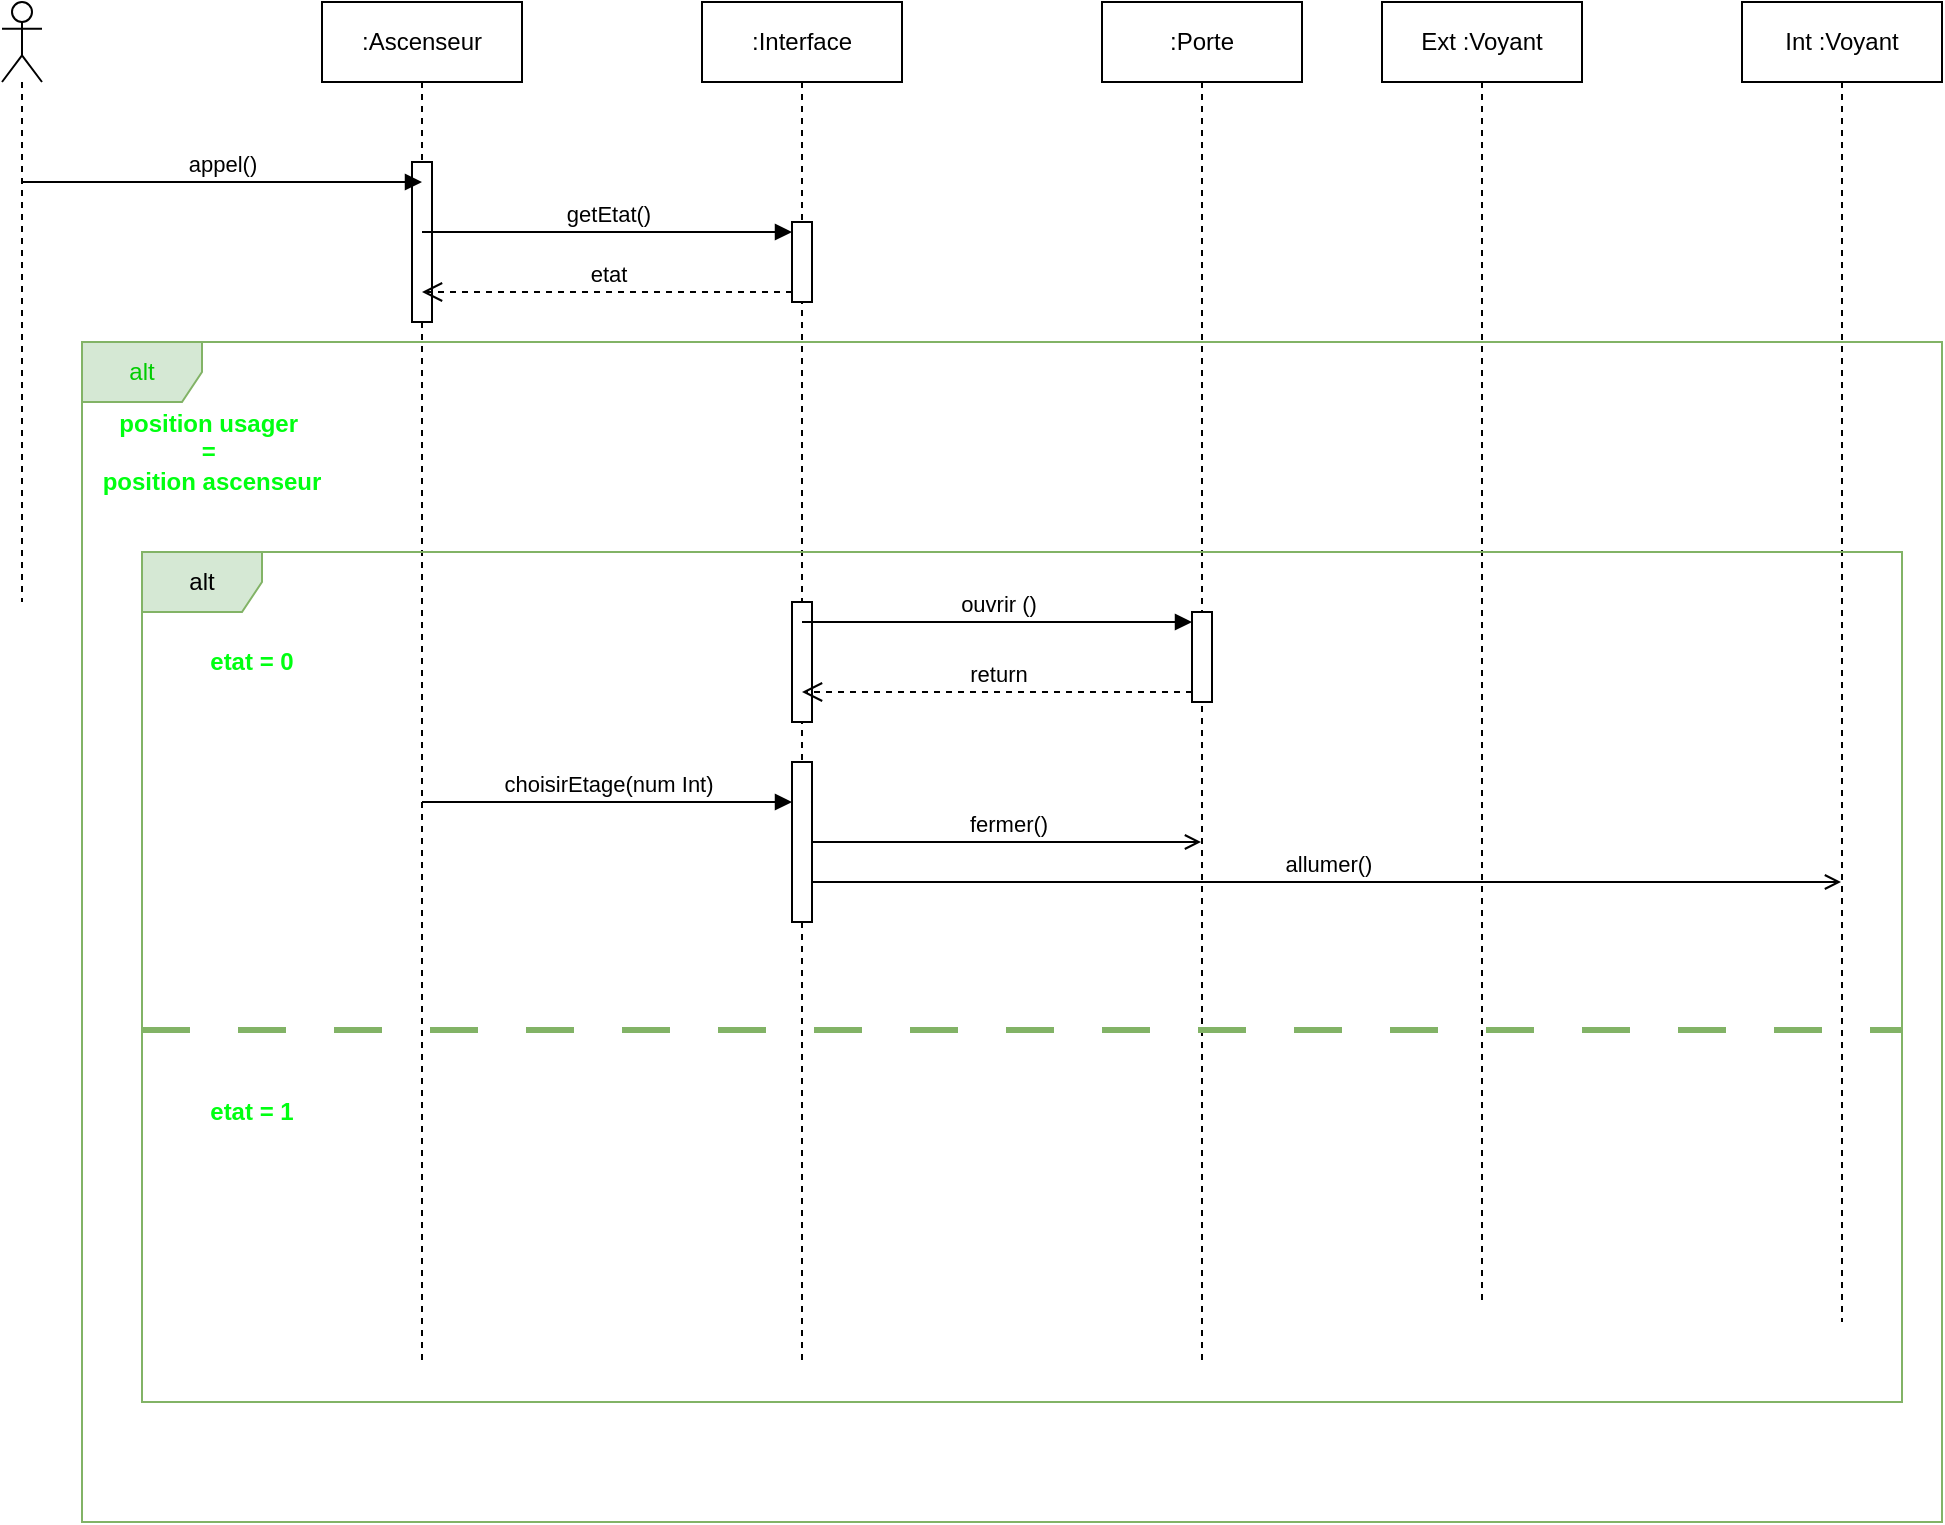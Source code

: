 <mxfile version="27.0.6">
  <diagram name="Page-1" id="nhgfDGjZn4k5ujaXSX41">
    <mxGraphModel dx="1240" dy="653" grid="1" gridSize="10" guides="1" tooltips="1" connect="1" arrows="1" fold="1" page="1" pageScale="1" pageWidth="827" pageHeight="1169" math="0" shadow="0">
      <root>
        <mxCell id="0" />
        <mxCell id="1" parent="0" />
        <mxCell id="_dV2QlBxQCaBKAYI-uUs-3" value=":Ascenseur" style="shape=umlLifeline;perimeter=lifelinePerimeter;whiteSpace=wrap;html=1;container=1;dropTarget=0;collapsible=0;recursiveResize=0;outlineConnect=0;portConstraint=eastwest;newEdgeStyle={&quot;curved&quot;:0,&quot;rounded&quot;:0};" parent="1" vertex="1">
          <mxGeometry x="210" y="240" width="100" height="680" as="geometry" />
        </mxCell>
        <mxCell id="Eo-kNS2BMtZANsn61nqg-7" value="" style="html=1;points=[[0,0,0,0,5],[0,1,0,0,-5],[1,0,0,0,5],[1,1,0,0,-5]];perimeter=orthogonalPerimeter;outlineConnect=0;targetShapes=umlLifeline;portConstraint=eastwest;newEdgeStyle={&quot;curved&quot;:0,&quot;rounded&quot;:0};" vertex="1" parent="_dV2QlBxQCaBKAYI-uUs-3">
          <mxGeometry x="45" y="80" width="10" height="80" as="geometry" />
        </mxCell>
        <mxCell id="_dV2QlBxQCaBKAYI-uUs-4" value=":Porte" style="shape=umlLifeline;perimeter=lifelinePerimeter;whiteSpace=wrap;html=1;container=1;dropTarget=0;collapsible=0;recursiveResize=0;outlineConnect=0;portConstraint=eastwest;newEdgeStyle={&quot;curved&quot;:0,&quot;rounded&quot;:0};" parent="1" vertex="1">
          <mxGeometry x="600" y="240" width="100" height="680" as="geometry" />
        </mxCell>
        <mxCell id="_dV2QlBxQCaBKAYI-uUs-5" value="Ext :Voyant" style="shape=umlLifeline;perimeter=lifelinePerimeter;whiteSpace=wrap;html=1;container=1;dropTarget=0;collapsible=0;recursiveResize=0;outlineConnect=0;portConstraint=eastwest;newEdgeStyle={&quot;curved&quot;:0,&quot;rounded&quot;:0};" parent="1" vertex="1">
          <mxGeometry x="740" y="240" width="100" height="650" as="geometry" />
        </mxCell>
        <mxCell id="Eo-kNS2BMtZANsn61nqg-1" value="Int :Voyant" style="shape=umlLifeline;perimeter=lifelinePerimeter;whiteSpace=wrap;html=1;container=1;dropTarget=0;collapsible=0;recursiveResize=0;outlineConnect=0;portConstraint=eastwest;newEdgeStyle={&quot;curved&quot;:0,&quot;rounded&quot;:0};" vertex="1" parent="1">
          <mxGeometry x="920" y="240" width="100" height="660" as="geometry" />
        </mxCell>
        <mxCell id="Eo-kNS2BMtZANsn61nqg-2" value="" style="shape=umlLifeline;perimeter=lifelinePerimeter;whiteSpace=wrap;html=1;container=1;dropTarget=0;collapsible=0;recursiveResize=0;outlineConnect=0;portConstraint=eastwest;newEdgeStyle={&quot;curved&quot;:0,&quot;rounded&quot;:0};participant=umlActor;" vertex="1" parent="1">
          <mxGeometry x="50" y="240" width="20" height="300" as="geometry" />
        </mxCell>
        <mxCell id="Eo-kNS2BMtZANsn61nqg-3" value="appel()" style="html=1;verticalAlign=bottom;endArrow=block;curved=0;rounded=0;entryX=0.5;entryY=0.125;entryDx=0;entryDy=0;entryPerimeter=0;" edge="1" parent="1" source="Eo-kNS2BMtZANsn61nqg-2" target="Eo-kNS2BMtZANsn61nqg-7">
          <mxGeometry width="80" relative="1" as="geometry">
            <mxPoint x="110" y="330" as="sourcePoint" />
            <mxPoint x="250" y="330" as="targetPoint" />
          </mxGeometry>
        </mxCell>
        <mxCell id="Eo-kNS2BMtZANsn61nqg-5" value="getEtat()" style="html=1;verticalAlign=bottom;endArrow=block;curved=0;rounded=0;entryX=0;entryY=0;entryDx=0;entryDy=5;" edge="1" target="Eo-kNS2BMtZANsn61nqg-4" parent="1" source="_dV2QlBxQCaBKAYI-uUs-3">
          <mxGeometry relative="1" as="geometry">
            <mxPoint x="330" y="355" as="sourcePoint" />
          </mxGeometry>
        </mxCell>
        <mxCell id="Eo-kNS2BMtZANsn61nqg-6" value="etat" style="html=1;verticalAlign=bottom;endArrow=open;dashed=1;endSize=8;curved=0;rounded=0;exitX=0;exitY=1;exitDx=0;exitDy=-5;" edge="1" source="Eo-kNS2BMtZANsn61nqg-4" parent="1" target="_dV2QlBxQCaBKAYI-uUs-3">
          <mxGeometry relative="1" as="geometry">
            <mxPoint x="370.5" y="425" as="targetPoint" />
          </mxGeometry>
        </mxCell>
        <mxCell id="Eo-kNS2BMtZANsn61nqg-11" value=":Interface" style="shape=umlLifeline;perimeter=lifelinePerimeter;whiteSpace=wrap;html=1;container=1;dropTarget=0;collapsible=0;recursiveResize=0;outlineConnect=0;portConstraint=eastwest;newEdgeStyle={&quot;curved&quot;:0,&quot;rounded&quot;:0};" vertex="1" parent="1">
          <mxGeometry x="400" y="240" width="100" height="680" as="geometry" />
        </mxCell>
        <mxCell id="Eo-kNS2BMtZANsn61nqg-4" value="" style="html=1;points=[[0,0,0,0,5],[0,1,0,0,-5],[1,0,0,0,5],[1,1,0,0,-5]];perimeter=orthogonalPerimeter;outlineConnect=0;targetShapes=umlLifeline;portConstraint=eastwest;newEdgeStyle={&quot;curved&quot;:0,&quot;rounded&quot;:0};" vertex="1" parent="Eo-kNS2BMtZANsn61nqg-11">
          <mxGeometry x="45" y="110" width="10" height="40" as="geometry" />
        </mxCell>
        <mxCell id="Eo-kNS2BMtZANsn61nqg-26" value="" style="html=1;points=[[0,0,0,0,5],[0,1,0,0,-5],[1,0,0,0,5],[1,1,0,0,-5]];perimeter=orthogonalPerimeter;outlineConnect=0;targetShapes=umlLifeline;portConstraint=eastwest;newEdgeStyle={&quot;curved&quot;:0,&quot;rounded&quot;:0};" vertex="1" parent="Eo-kNS2BMtZANsn61nqg-11">
          <mxGeometry x="45" y="300" width="10" height="60" as="geometry" />
        </mxCell>
        <mxCell id="Eo-kNS2BMtZANsn61nqg-12" value="&lt;font style=&quot;color: rgb(0, 204, 0);&quot;&gt;alt&lt;/font&gt;" style="shape=umlFrame;whiteSpace=wrap;html=1;pointerEvents=0;fillColor=#d5e8d4;strokeColor=#82b366;" vertex="1" parent="1">
          <mxGeometry x="90" y="410" width="930" height="590" as="geometry" />
        </mxCell>
        <mxCell id="Eo-kNS2BMtZANsn61nqg-18" value="&lt;font style=&quot;color: light-dark(rgb(0, 255, 17), rgb(237, 237, 237));&quot;&gt;&lt;b&gt;position usager&amp;nbsp;&lt;/b&gt;&lt;/font&gt;&lt;div&gt;&lt;font style=&quot;color: light-dark(rgb(0, 255, 17), rgb(237, 237, 237));&quot;&gt;&lt;b&gt;=&amp;nbsp;&lt;/b&gt;&lt;/font&gt;&lt;/div&gt;&lt;div&gt;&lt;font style=&quot;color: light-dark(rgb(0, 255, 17), rgb(237, 237, 237));&quot;&gt;&lt;b&gt;position ascenseur&lt;/b&gt;&lt;/font&gt;&lt;/div&gt;" style="text;html=1;align=center;verticalAlign=middle;whiteSpace=wrap;rounded=0;" vertex="1" parent="1">
          <mxGeometry x="90" y="450" width="130" height="30" as="geometry" />
        </mxCell>
        <mxCell id="Eo-kNS2BMtZANsn61nqg-19" value="alt" style="shape=umlFrame;whiteSpace=wrap;html=1;pointerEvents=0;fillColor=#d5e8d4;strokeColor=#82b366;" vertex="1" parent="1">
          <mxGeometry x="120" y="515" width="880" height="425" as="geometry" />
        </mxCell>
        <mxCell id="Eo-kNS2BMtZANsn61nqg-20" value="&lt;font color=&quot;#00ff11&quot;&gt;&lt;b&gt;etat = 0&lt;/b&gt;&lt;/font&gt;" style="text;html=1;align=center;verticalAlign=middle;whiteSpace=wrap;rounded=0;" vertex="1" parent="1">
          <mxGeometry x="110" y="555" width="130" height="30" as="geometry" />
        </mxCell>
        <mxCell id="Eo-kNS2BMtZANsn61nqg-23" value="" style="html=1;points=[[0,0,0,0,5],[0,1,0,0,-5],[1,0,0,0,5],[1,1,0,0,-5]];perimeter=orthogonalPerimeter;outlineConnect=0;targetShapes=umlLifeline;portConstraint=eastwest;newEdgeStyle={&quot;curved&quot;:0,&quot;rounded&quot;:0};" vertex="1" parent="1">
          <mxGeometry x="645" y="545" width="10" height="45" as="geometry" />
        </mxCell>
        <mxCell id="Eo-kNS2BMtZANsn61nqg-24" value="ouvrir ()" style="html=1;verticalAlign=bottom;endArrow=block;curved=0;rounded=0;entryX=0;entryY=0;entryDx=0;entryDy=5;" edge="1" target="Eo-kNS2BMtZANsn61nqg-23" parent="1" source="Eo-kNS2BMtZANsn61nqg-11">
          <mxGeometry relative="1" as="geometry">
            <mxPoint x="540" y="575" as="sourcePoint" />
          </mxGeometry>
        </mxCell>
        <mxCell id="Eo-kNS2BMtZANsn61nqg-25" value="return" style="html=1;verticalAlign=bottom;endArrow=open;dashed=1;endSize=8;curved=0;rounded=0;exitX=0;exitY=1;exitDx=0;exitDy=-5;" edge="1" source="Eo-kNS2BMtZANsn61nqg-23" parent="1" target="Eo-kNS2BMtZANsn61nqg-11">
          <mxGeometry relative="1" as="geometry">
            <mxPoint x="540" y="645" as="targetPoint" />
          </mxGeometry>
        </mxCell>
        <mxCell id="Eo-kNS2BMtZANsn61nqg-28" value="choisirEtage(num Int)" style="html=1;verticalAlign=bottom;endArrow=block;curved=0;rounded=0;" edge="1" parent="1" target="Eo-kNS2BMtZANsn61nqg-30">
          <mxGeometry width="80" relative="1" as="geometry">
            <mxPoint x="260" y="640" as="sourcePoint" />
            <mxPoint x="340" y="640" as="targetPoint" />
          </mxGeometry>
        </mxCell>
        <mxCell id="Eo-kNS2BMtZANsn61nqg-30" value="" style="html=1;points=[[0,0,0,0,5],[0,1,0,0,-5],[1,0,0,0,5],[1,1,0,0,-5]];perimeter=orthogonalPerimeter;outlineConnect=0;targetShapes=umlLifeline;portConstraint=eastwest;newEdgeStyle={&quot;curved&quot;:0,&quot;rounded&quot;:0};" vertex="1" parent="1">
          <mxGeometry x="445.0" y="620" width="10" height="80" as="geometry" />
        </mxCell>
        <mxCell id="Eo-kNS2BMtZANsn61nqg-31" value="fermer()" style="html=1;verticalAlign=bottom;endArrow=open;curved=0;rounded=0;endFill=0;" edge="1" parent="1" source="Eo-kNS2BMtZANsn61nqg-30" target="_dV2QlBxQCaBKAYI-uUs-4">
          <mxGeometry width="80" relative="1" as="geometry">
            <mxPoint x="455" y="640" as="sourcePoint" />
            <mxPoint x="535" y="640" as="targetPoint" />
          </mxGeometry>
        </mxCell>
        <mxCell id="Eo-kNS2BMtZANsn61nqg-32" value="allumer()" style="html=1;verticalAlign=bottom;endArrow=open;curved=0;rounded=0;endFill=0;" edge="1" parent="1">
          <mxGeometry width="80" relative="1" as="geometry">
            <mxPoint x="455.0" y="680" as="sourcePoint" />
            <mxPoint x="969.5" y="680" as="targetPoint" />
          </mxGeometry>
        </mxCell>
        <mxCell id="Eo-kNS2BMtZANsn61nqg-33" value="" style="line;strokeWidth=3;fillColor=#d5e8d4;align=left;verticalAlign=middle;spacingTop=-1;spacingLeft=3;spacingRight=3;rotatable=0;labelPosition=right;points=[];portConstraint=eastwest;strokeColor=#82b366;dashed=1;dashPattern=8 8;" vertex="1" parent="1">
          <mxGeometry x="120" y="750" width="880" height="8" as="geometry" />
        </mxCell>
        <mxCell id="Eo-kNS2BMtZANsn61nqg-34" value="&lt;font color=&quot;#00ff11&quot;&gt;&lt;b&gt;etat = 1&lt;/b&gt;&lt;/font&gt;" style="text;html=1;align=center;verticalAlign=middle;whiteSpace=wrap;rounded=0;" vertex="1" parent="1">
          <mxGeometry x="110" y="780" width="130" height="30" as="geometry" />
        </mxCell>
      </root>
    </mxGraphModel>
  </diagram>
</mxfile>
